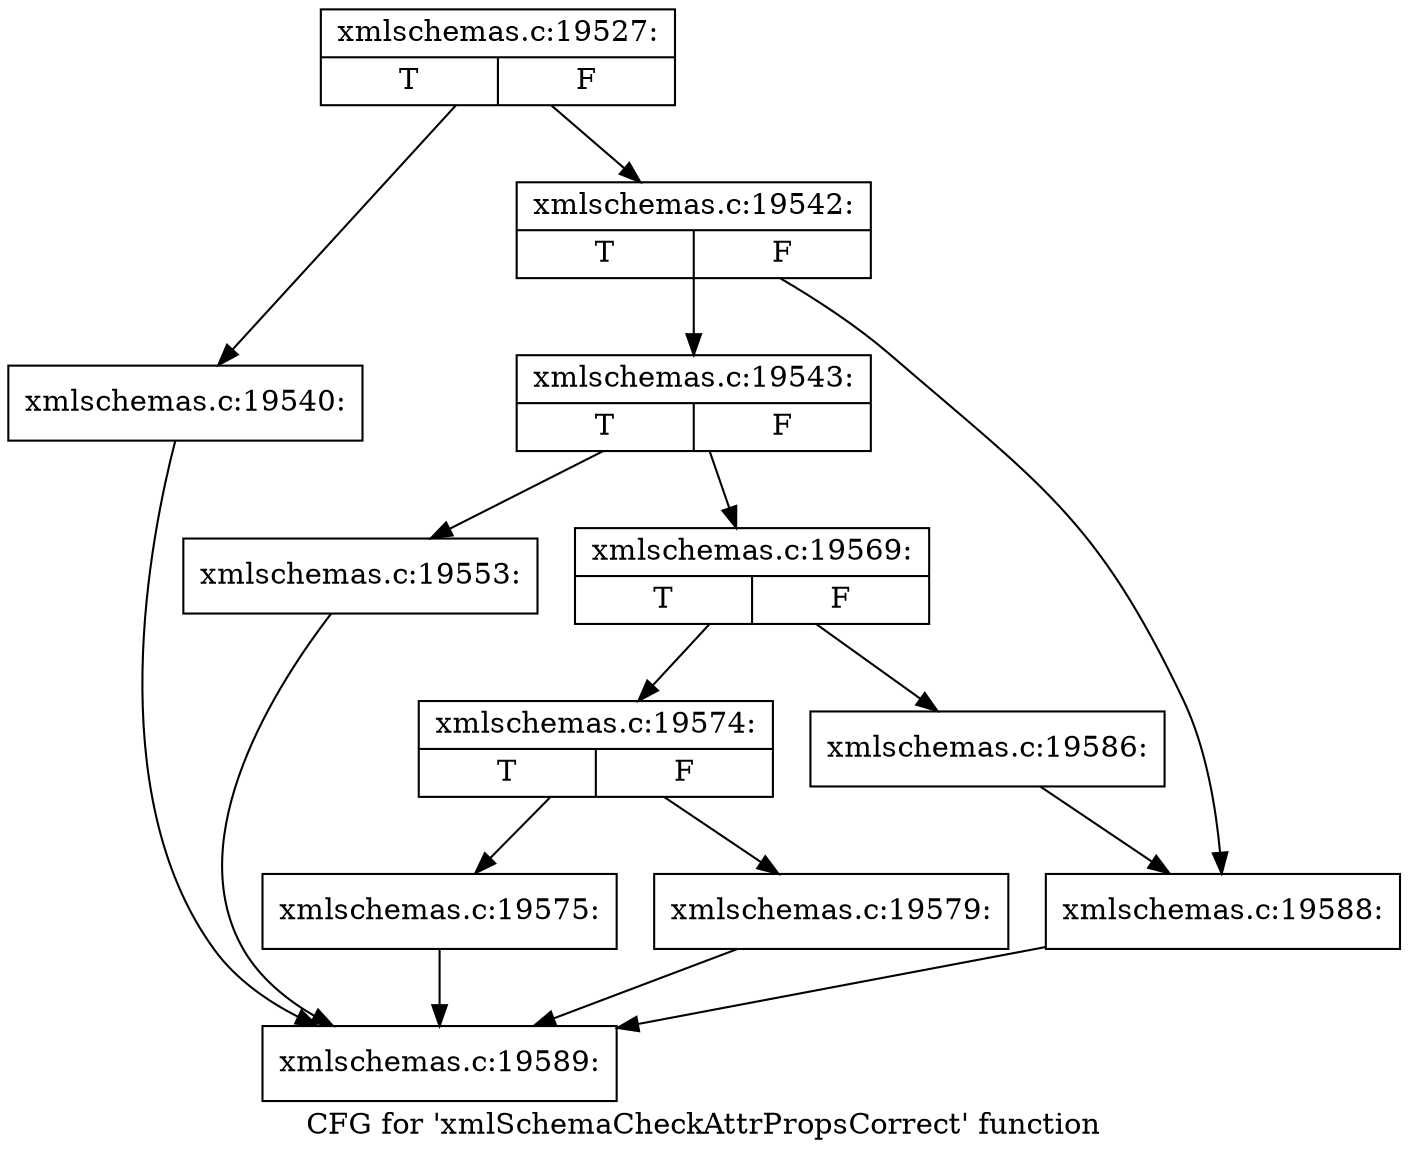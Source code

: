 digraph "CFG for 'xmlSchemaCheckAttrPropsCorrect' function" {
	label="CFG for 'xmlSchemaCheckAttrPropsCorrect' function";

	Node0x55d02648a0c0 [shape=record,label="{xmlschemas.c:19527:|{<s0>T|<s1>F}}"];
	Node0x55d02648a0c0 -> Node0x55d026491540;
	Node0x55d02648a0c0 -> Node0x55d026492060;
	Node0x55d026491540 [shape=record,label="{xmlschemas.c:19540:}"];
	Node0x55d026491540 -> Node0x55d02648a110;
	Node0x55d026492060 [shape=record,label="{xmlschemas.c:19542:|{<s0>T|<s1>F}}"];
	Node0x55d026492060 -> Node0x55d026492550;
	Node0x55d026492060 -> Node0x55d0264925a0;
	Node0x55d026492550 [shape=record,label="{xmlschemas.c:19543:|{<s0>T|<s1>F}}"];
	Node0x55d026492550 -> Node0x55d026492c50;
	Node0x55d026492550 -> Node0x55d026492ca0;
	Node0x55d026492c50 [shape=record,label="{xmlschemas.c:19553:}"];
	Node0x55d026492c50 -> Node0x55d02648a110;
	Node0x55d026492ca0 [shape=record,label="{xmlschemas.c:19569:|{<s0>T|<s1>F}}"];
	Node0x55d026492ca0 -> Node0x55d026494920;
	Node0x55d026492ca0 -> Node0x55d026494970;
	Node0x55d026494920 [shape=record,label="{xmlschemas.c:19574:|{<s0>T|<s1>F}}"];
	Node0x55d026494920 -> Node0x55d026494ca0;
	Node0x55d026494920 -> Node0x55d026494cf0;
	Node0x55d026494ca0 [shape=record,label="{xmlschemas.c:19575:}"];
	Node0x55d026494ca0 -> Node0x55d02648a110;
	Node0x55d026494cf0 [shape=record,label="{xmlschemas.c:19579:}"];
	Node0x55d026494cf0 -> Node0x55d02648a110;
	Node0x55d026494970 [shape=record,label="{xmlschemas.c:19586:}"];
	Node0x55d026494970 -> Node0x55d0264925a0;
	Node0x55d0264925a0 [shape=record,label="{xmlschemas.c:19588:}"];
	Node0x55d0264925a0 -> Node0x55d02648a110;
	Node0x55d02648a110 [shape=record,label="{xmlschemas.c:19589:}"];
}
